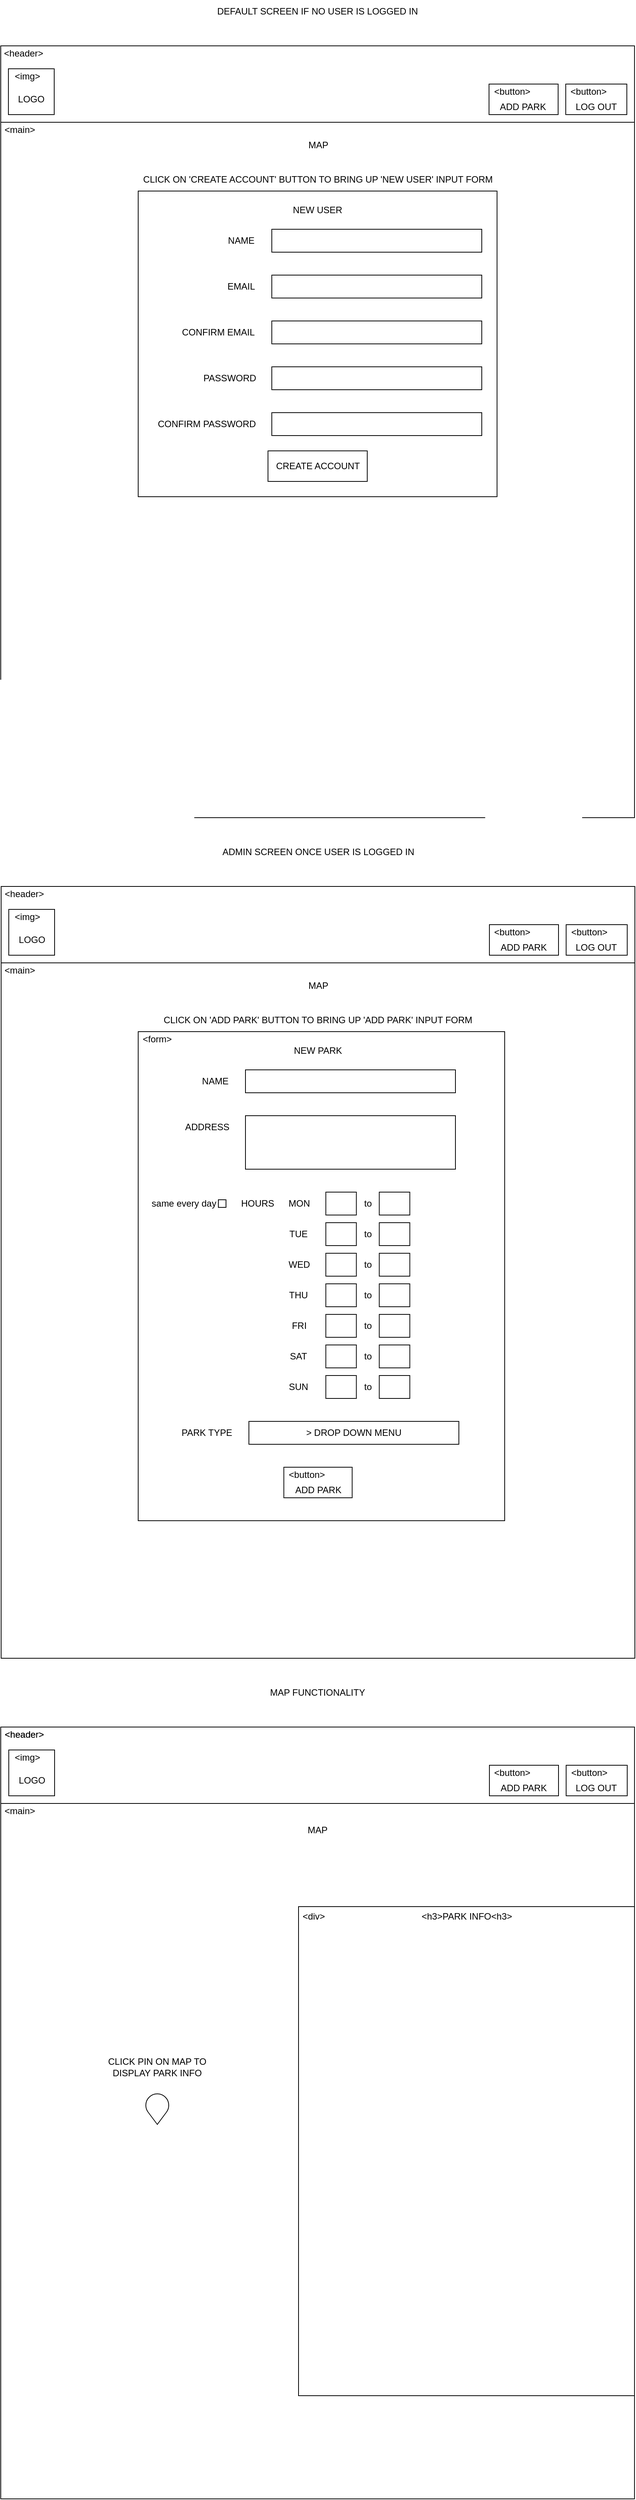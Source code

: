 <mxfile version="17.4.0" type="github">
  <diagram id="nZSB4Murl1Hl1DL9vQNt" name="Page-1">
    <mxGraphModel dx="1422" dy="727" grid="1" gridSize="10" guides="1" tooltips="1" connect="1" arrows="1" fold="1" page="1" pageScale="1" pageWidth="850" pageHeight="1100" math="0" shadow="0">
      <root>
        <mxCell id="0" />
        <mxCell id="1" parent="0" />
        <mxCell id="5viS-5EumuLUKx2FRzl0-1" value="" style="rounded=0;whiteSpace=wrap;html=1;" parent="1" vertex="1">
          <mxGeometry x="10" y="180" width="830" height="910" as="geometry" />
        </mxCell>
        <mxCell id="5viS-5EumuLUKx2FRzl0-3" value="" style="rounded=0;whiteSpace=wrap;html=1;" parent="1" vertex="1">
          <mxGeometry x="10" y="80" width="830" height="100" as="geometry" />
        </mxCell>
        <mxCell id="5viS-5EumuLUKx2FRzl0-12" value="" style="rounded=0;whiteSpace=wrap;html=1;" parent="1" vertex="1">
          <mxGeometry x="190" y="270" width="470" height="400" as="geometry" />
        </mxCell>
        <mxCell id="5viS-5EumuLUKx2FRzl0-13" value="NEW USER" style="text;html=1;strokeColor=none;fillColor=none;align=center;verticalAlign=middle;whiteSpace=wrap;rounded=0;" parent="1" vertex="1">
          <mxGeometry x="375" y="280" width="100" height="30" as="geometry" />
        </mxCell>
        <mxCell id="5viS-5EumuLUKx2FRzl0-14" value="" style="rounded=0;whiteSpace=wrap;html=1;" parent="1" vertex="1">
          <mxGeometry x="365" y="320" width="275" height="30" as="geometry" />
        </mxCell>
        <mxCell id="5viS-5EumuLUKx2FRzl0-15" value="" style="rounded=0;whiteSpace=wrap;html=1;" parent="1" vertex="1">
          <mxGeometry x="365" y="380" width="275" height="30" as="geometry" />
        </mxCell>
        <mxCell id="5viS-5EumuLUKx2FRzl0-16" value="" style="rounded=0;whiteSpace=wrap;html=1;" parent="1" vertex="1">
          <mxGeometry x="365" y="440" width="275" height="30" as="geometry" />
        </mxCell>
        <mxCell id="5viS-5EumuLUKx2FRzl0-17" value="" style="rounded=0;whiteSpace=wrap;html=1;" parent="1" vertex="1">
          <mxGeometry x="365" y="500" width="275" height="30" as="geometry" />
        </mxCell>
        <mxCell id="5viS-5EumuLUKx2FRzl0-19" value="NAME" style="text;html=1;strokeColor=none;fillColor=none;align=center;verticalAlign=middle;whiteSpace=wrap;rounded=0;" parent="1" vertex="1">
          <mxGeometry x="300" y="320" width="50" height="30" as="geometry" />
        </mxCell>
        <mxCell id="5viS-5EumuLUKx2FRzl0-20" value="EMAIL" style="text;html=1;strokeColor=none;fillColor=none;align=center;verticalAlign=middle;whiteSpace=wrap;rounded=0;" parent="1" vertex="1">
          <mxGeometry x="300" y="380" width="50" height="30" as="geometry" />
        </mxCell>
        <mxCell id="5viS-5EumuLUKx2FRzl0-21" value="CONFIRM EMAIL" style="text;html=1;strokeColor=none;fillColor=none;align=center;verticalAlign=middle;whiteSpace=wrap;rounded=0;" parent="1" vertex="1">
          <mxGeometry x="240" y="440" width="110" height="30" as="geometry" />
        </mxCell>
        <mxCell id="5viS-5EumuLUKx2FRzl0-22" value="PASSWORD" style="text;html=1;strokeColor=none;fillColor=none;align=center;verticalAlign=middle;whiteSpace=wrap;rounded=0;" parent="1" vertex="1">
          <mxGeometry x="270" y="500" width="80" height="30" as="geometry" />
        </mxCell>
        <mxCell id="5viS-5EumuLUKx2FRzl0-23" value="" style="rounded=0;whiteSpace=wrap;html=1;" parent="1" vertex="1">
          <mxGeometry x="365" y="560" width="275" height="30" as="geometry" />
        </mxCell>
        <mxCell id="5viS-5EumuLUKx2FRzl0-24" value="CONFIRM PASSWORD" style="text;html=1;strokeColor=none;fillColor=none;align=center;verticalAlign=middle;whiteSpace=wrap;rounded=0;" parent="1" vertex="1">
          <mxGeometry x="210" y="560" width="140" height="30" as="geometry" />
        </mxCell>
        <mxCell id="5viS-5EumuLUKx2FRzl0-25" value="" style="rounded=0;whiteSpace=wrap;html=1;" parent="1" vertex="1">
          <mxGeometry x="360" y="610" width="130" height="40" as="geometry" />
        </mxCell>
        <mxCell id="5viS-5EumuLUKx2FRzl0-26" value="CREATE ACCOUNT" style="text;html=1;strokeColor=none;fillColor=none;align=center;verticalAlign=middle;whiteSpace=wrap;rounded=0;" parent="1" vertex="1">
          <mxGeometry x="367.5" y="620" width="115" height="20" as="geometry" />
        </mxCell>
        <mxCell id="2tSaComDPGGrtQOq0Lqq-1" value="CLICK ON &#39;CREATE ACCOUNT&#39; BUTTON TO BRING UP &#39;NEW USER&#39; INPUT FORM" style="text;html=1;strokeColor=none;fillColor=none;align=center;verticalAlign=middle;whiteSpace=wrap;rounded=0;" vertex="1" parent="1">
          <mxGeometry x="188" y="240" width="475" height="30" as="geometry" />
        </mxCell>
        <mxCell id="2tSaComDPGGrtQOq0Lqq-2" value="DEFAULT SCREEN IF NO USER IS LOGGED IN" style="text;html=1;strokeColor=none;fillColor=none;align=center;verticalAlign=middle;whiteSpace=wrap;rounded=0;" vertex="1" parent="1">
          <mxGeometry x="285" y="20" width="280" height="30" as="geometry" />
        </mxCell>
        <mxCell id="2tSaComDPGGrtQOq0Lqq-3" value="MAP" style="text;html=1;strokeColor=none;fillColor=none;align=center;verticalAlign=middle;whiteSpace=wrap;rounded=0;" vertex="1" parent="1">
          <mxGeometry x="406" y="200" width="40" height="20" as="geometry" />
        </mxCell>
        <mxCell id="2tSaComDPGGrtQOq0Lqq-4" value="" style="rounded=0;whiteSpace=wrap;html=1;" vertex="1" parent="1">
          <mxGeometry x="10.5" y="1280" width="830" height="910" as="geometry" />
        </mxCell>
        <mxCell id="2tSaComDPGGrtQOq0Lqq-5" value="" style="rounded=0;whiteSpace=wrap;html=1;" vertex="1" parent="1">
          <mxGeometry x="10.5" y="1180" width="830" height="100" as="geometry" />
        </mxCell>
        <mxCell id="2tSaComDPGGrtQOq0Lqq-6" value="" style="whiteSpace=wrap;html=1;aspect=fixed;" vertex="1" parent="1">
          <mxGeometry x="20.5" y="1210" width="60" height="60" as="geometry" />
        </mxCell>
        <mxCell id="2tSaComDPGGrtQOq0Lqq-7" value="LOGO" style="text;html=1;strokeColor=none;fillColor=none;align=center;verticalAlign=middle;whiteSpace=wrap;rounded=0;" vertex="1" parent="1">
          <mxGeometry x="20.5" y="1235" width="60" height="30" as="geometry" />
        </mxCell>
        <mxCell id="2tSaComDPGGrtQOq0Lqq-8" value="" style="rounded=0;whiteSpace=wrap;html=1;" vertex="1" parent="1">
          <mxGeometry x="750.5" y="1230" width="80" height="40" as="geometry" />
        </mxCell>
        <mxCell id="2tSaComDPGGrtQOq0Lqq-9" value="LOG OUT" style="text;html=1;strokeColor=none;fillColor=none;align=center;verticalAlign=middle;whiteSpace=wrap;rounded=0;" vertex="1" parent="1">
          <mxGeometry x="762.25" y="1250" width="55.5" height="20" as="geometry" />
        </mxCell>
        <mxCell id="2tSaComDPGGrtQOq0Lqq-10" value="" style="rounded=0;whiteSpace=wrap;html=1;" vertex="1" parent="1">
          <mxGeometry x="650" y="1230" width="90.5" height="40" as="geometry" />
        </mxCell>
        <mxCell id="2tSaComDPGGrtQOq0Lqq-11" value="ADD PARK" style="text;html=1;strokeColor=none;fillColor=none;align=center;verticalAlign=middle;whiteSpace=wrap;rounded=0;" vertex="1" parent="1">
          <mxGeometry x="658.75" y="1250" width="72" height="20" as="geometry" />
        </mxCell>
        <mxCell id="2tSaComDPGGrtQOq0Lqq-12" value="" style="rounded=0;whiteSpace=wrap;html=1;" vertex="1" parent="1">
          <mxGeometry x="190" y="1370" width="480" height="640" as="geometry" />
        </mxCell>
        <mxCell id="2tSaComDPGGrtQOq0Lqq-13" value="NEW PARK" style="text;html=1;strokeColor=none;fillColor=none;align=center;verticalAlign=middle;whiteSpace=wrap;rounded=0;" vertex="1" parent="1">
          <mxGeometry x="383" y="1380" width="84.5" height="30" as="geometry" />
        </mxCell>
        <mxCell id="2tSaComDPGGrtQOq0Lqq-14" value="" style="rounded=0;whiteSpace=wrap;html=1;" vertex="1" parent="1">
          <mxGeometry x="330.5" y="1420" width="275" height="30" as="geometry" />
        </mxCell>
        <mxCell id="2tSaComDPGGrtQOq0Lqq-15" value="" style="rounded=0;whiteSpace=wrap;html=1;" vertex="1" parent="1">
          <mxGeometry x="330.5" y="1480" width="275" height="70" as="geometry" />
        </mxCell>
        <mxCell id="2tSaComDPGGrtQOq0Lqq-16" value="" style="rounded=0;whiteSpace=wrap;html=1;" vertex="1" parent="1">
          <mxGeometry x="435.75" y="1580" width="40" height="30" as="geometry" />
        </mxCell>
        <mxCell id="2tSaComDPGGrtQOq0Lqq-17" value="&amp;gt; DROP DOWN MENU" style="rounded=0;whiteSpace=wrap;html=1;" vertex="1" parent="1">
          <mxGeometry x="335" y="1880" width="275" height="30" as="geometry" />
        </mxCell>
        <mxCell id="2tSaComDPGGrtQOq0Lqq-18" value="NAME" style="text;html=1;strokeColor=none;fillColor=none;align=center;verticalAlign=middle;whiteSpace=wrap;rounded=0;" vertex="1" parent="1">
          <mxGeometry x="265.5" y="1420" width="50" height="30" as="geometry" />
        </mxCell>
        <mxCell id="2tSaComDPGGrtQOq0Lqq-19" value="ADDRESS" style="text;html=1;strokeColor=none;fillColor=none;align=center;verticalAlign=middle;whiteSpace=wrap;rounded=0;" vertex="1" parent="1">
          <mxGeometry x="245" y="1480" width="70.5" height="30" as="geometry" />
        </mxCell>
        <mxCell id="2tSaComDPGGrtQOq0Lqq-20" value="HOURS" style="text;html=1;strokeColor=none;fillColor=none;align=center;verticalAlign=middle;whiteSpace=wrap;rounded=0;" vertex="1" parent="1">
          <mxGeometry x="315.5" y="1580" width="60.5" height="30" as="geometry" />
        </mxCell>
        <mxCell id="2tSaComDPGGrtQOq0Lqq-21" value="PARK TYPE" style="text;html=1;strokeColor=none;fillColor=none;align=center;verticalAlign=middle;whiteSpace=wrap;rounded=0;" vertex="1" parent="1">
          <mxGeometry x="240" y="1880" width="80" height="30" as="geometry" />
        </mxCell>
        <mxCell id="2tSaComDPGGrtQOq0Lqq-24" value="" style="rounded=0;whiteSpace=wrap;html=1;" vertex="1" parent="1">
          <mxGeometry x="380.75" y="1940" width="89.5" height="40" as="geometry" />
        </mxCell>
        <mxCell id="2tSaComDPGGrtQOq0Lqq-25" value="ADD PARK" style="text;html=1;strokeColor=none;fillColor=none;align=center;verticalAlign=middle;whiteSpace=wrap;rounded=0;" vertex="1" parent="1">
          <mxGeometry x="390" y="1960" width="72" height="20" as="geometry" />
        </mxCell>
        <mxCell id="2tSaComDPGGrtQOq0Lqq-26" value="CLICK ON &#39;ADD PARK&#39; BUTTON TO BRING UP &#39;ADD PARK&#39; INPUT FORM" style="text;html=1;strokeColor=none;fillColor=none;align=center;verticalAlign=middle;whiteSpace=wrap;rounded=0;" vertex="1" parent="1">
          <mxGeometry x="188" y="1340" width="475" height="30" as="geometry" />
        </mxCell>
        <mxCell id="2tSaComDPGGrtQOq0Lqq-27" value="ADMIN SCREEN ONCE USER IS LOGGED IN" style="text;html=1;strokeColor=none;fillColor=none;align=center;verticalAlign=middle;whiteSpace=wrap;rounded=0;" vertex="1" parent="1">
          <mxGeometry x="285.5" y="1120" width="280" height="30" as="geometry" />
        </mxCell>
        <mxCell id="2tSaComDPGGrtQOq0Lqq-28" value="MAP" style="text;html=1;strokeColor=none;fillColor=none;align=center;verticalAlign=middle;whiteSpace=wrap;rounded=0;" vertex="1" parent="1">
          <mxGeometry x="405.5" y="1300" width="40" height="20" as="geometry" />
        </mxCell>
        <mxCell id="2tSaComDPGGrtQOq0Lqq-29" value="MON" style="text;html=1;strokeColor=none;fillColor=none;align=center;verticalAlign=middle;whiteSpace=wrap;rounded=0;" vertex="1" parent="1">
          <mxGeometry x="380.5" y="1580" width="40" height="30" as="geometry" />
        </mxCell>
        <mxCell id="2tSaComDPGGrtQOq0Lqq-30" value="TUE" style="text;html=1;strokeColor=none;fillColor=none;align=center;verticalAlign=middle;whiteSpace=wrap;rounded=0;" vertex="1" parent="1">
          <mxGeometry x="380" y="1620" width="40" height="30" as="geometry" />
        </mxCell>
        <mxCell id="2tSaComDPGGrtQOq0Lqq-32" value="to" style="text;html=1;strokeColor=none;fillColor=none;align=center;verticalAlign=middle;whiteSpace=wrap;rounded=0;" vertex="1" parent="1">
          <mxGeometry x="475.75" y="1580" width="30" height="30" as="geometry" />
        </mxCell>
        <mxCell id="2tSaComDPGGrtQOq0Lqq-33" value="" style="rounded=0;whiteSpace=wrap;html=1;" vertex="1" parent="1">
          <mxGeometry x="505.75" y="1580" width="40" height="30" as="geometry" />
        </mxCell>
        <mxCell id="2tSaComDPGGrtQOq0Lqq-35" value="" style="rounded=0;whiteSpace=wrap;html=1;" vertex="1" parent="1">
          <mxGeometry x="435.75" y="1620" width="40" height="30" as="geometry" />
        </mxCell>
        <mxCell id="2tSaComDPGGrtQOq0Lqq-36" value="to" style="text;html=1;strokeColor=none;fillColor=none;align=center;verticalAlign=middle;whiteSpace=wrap;rounded=0;" vertex="1" parent="1">
          <mxGeometry x="475.75" y="1620" width="30" height="30" as="geometry" />
        </mxCell>
        <mxCell id="2tSaComDPGGrtQOq0Lqq-37" value="" style="rounded=0;whiteSpace=wrap;html=1;" vertex="1" parent="1">
          <mxGeometry x="505.75" y="1620" width="40" height="30" as="geometry" />
        </mxCell>
        <mxCell id="2tSaComDPGGrtQOq0Lqq-38" value="" style="rounded=0;whiteSpace=wrap;html=1;" vertex="1" parent="1">
          <mxGeometry x="435.75" y="1660" width="40" height="30" as="geometry" />
        </mxCell>
        <mxCell id="2tSaComDPGGrtQOq0Lqq-39" value="WED" style="text;html=1;strokeColor=none;fillColor=none;align=center;verticalAlign=middle;whiteSpace=wrap;rounded=0;" vertex="1" parent="1">
          <mxGeometry x="380.5" y="1660" width="40" height="30" as="geometry" />
        </mxCell>
        <mxCell id="2tSaComDPGGrtQOq0Lqq-40" value="THU" style="text;html=1;strokeColor=none;fillColor=none;align=center;verticalAlign=middle;whiteSpace=wrap;rounded=0;" vertex="1" parent="1">
          <mxGeometry x="380" y="1700" width="40" height="30" as="geometry" />
        </mxCell>
        <mxCell id="2tSaComDPGGrtQOq0Lqq-41" value="to" style="text;html=1;strokeColor=none;fillColor=none;align=center;verticalAlign=middle;whiteSpace=wrap;rounded=0;" vertex="1" parent="1">
          <mxGeometry x="475.75" y="1660" width="30" height="30" as="geometry" />
        </mxCell>
        <mxCell id="2tSaComDPGGrtQOq0Lqq-42" value="" style="rounded=0;whiteSpace=wrap;html=1;" vertex="1" parent="1">
          <mxGeometry x="505.75" y="1660" width="40" height="30" as="geometry" />
        </mxCell>
        <mxCell id="2tSaComDPGGrtQOq0Lqq-43" value="" style="rounded=0;whiteSpace=wrap;html=1;" vertex="1" parent="1">
          <mxGeometry x="435.75" y="1700" width="40" height="30" as="geometry" />
        </mxCell>
        <mxCell id="2tSaComDPGGrtQOq0Lqq-44" value="to" style="text;html=1;strokeColor=none;fillColor=none;align=center;verticalAlign=middle;whiteSpace=wrap;rounded=0;" vertex="1" parent="1">
          <mxGeometry x="475.75" y="1700" width="30" height="30" as="geometry" />
        </mxCell>
        <mxCell id="2tSaComDPGGrtQOq0Lqq-45" value="" style="rounded=0;whiteSpace=wrap;html=1;" vertex="1" parent="1">
          <mxGeometry x="505.75" y="1700" width="40" height="30" as="geometry" />
        </mxCell>
        <mxCell id="2tSaComDPGGrtQOq0Lqq-46" value="" style="rounded=0;whiteSpace=wrap;html=1;" vertex="1" parent="1">
          <mxGeometry x="435.75" y="1740" width="40" height="30" as="geometry" />
        </mxCell>
        <mxCell id="2tSaComDPGGrtQOq0Lqq-47" value="FRI" style="text;html=1;strokeColor=none;fillColor=none;align=center;verticalAlign=middle;whiteSpace=wrap;rounded=0;" vertex="1" parent="1">
          <mxGeometry x="380.5" y="1740" width="40" height="30" as="geometry" />
        </mxCell>
        <mxCell id="2tSaComDPGGrtQOq0Lqq-48" value="SAT" style="text;html=1;strokeColor=none;fillColor=none;align=center;verticalAlign=middle;whiteSpace=wrap;rounded=0;" vertex="1" parent="1">
          <mxGeometry x="380" y="1780" width="40" height="30" as="geometry" />
        </mxCell>
        <mxCell id="2tSaComDPGGrtQOq0Lqq-49" value="to" style="text;html=1;strokeColor=none;fillColor=none;align=center;verticalAlign=middle;whiteSpace=wrap;rounded=0;" vertex="1" parent="1">
          <mxGeometry x="475.75" y="1740" width="30" height="30" as="geometry" />
        </mxCell>
        <mxCell id="2tSaComDPGGrtQOq0Lqq-50" value="" style="rounded=0;whiteSpace=wrap;html=1;" vertex="1" parent="1">
          <mxGeometry x="505.75" y="1740" width="40" height="30" as="geometry" />
        </mxCell>
        <mxCell id="2tSaComDPGGrtQOq0Lqq-51" value="" style="rounded=0;whiteSpace=wrap;html=1;" vertex="1" parent="1">
          <mxGeometry x="435.75" y="1780" width="40" height="30" as="geometry" />
        </mxCell>
        <mxCell id="2tSaComDPGGrtQOq0Lqq-52" value="to" style="text;html=1;strokeColor=none;fillColor=none;align=center;verticalAlign=middle;whiteSpace=wrap;rounded=0;" vertex="1" parent="1">
          <mxGeometry x="475.75" y="1780" width="30" height="30" as="geometry" />
        </mxCell>
        <mxCell id="2tSaComDPGGrtQOq0Lqq-53" value="" style="rounded=0;whiteSpace=wrap;html=1;" vertex="1" parent="1">
          <mxGeometry x="505.75" y="1780" width="40" height="30" as="geometry" />
        </mxCell>
        <mxCell id="2tSaComDPGGrtQOq0Lqq-54" value="SUN" style="text;html=1;strokeColor=none;fillColor=none;align=center;verticalAlign=middle;whiteSpace=wrap;rounded=0;" vertex="1" parent="1">
          <mxGeometry x="380" y="1820" width="40" height="30" as="geometry" />
        </mxCell>
        <mxCell id="2tSaComDPGGrtQOq0Lqq-55" value="" style="rounded=0;whiteSpace=wrap;html=1;" vertex="1" parent="1">
          <mxGeometry x="435.75" y="1820" width="40" height="30" as="geometry" />
        </mxCell>
        <mxCell id="2tSaComDPGGrtQOq0Lqq-56" value="to" style="text;html=1;strokeColor=none;fillColor=none;align=center;verticalAlign=middle;whiteSpace=wrap;rounded=0;" vertex="1" parent="1">
          <mxGeometry x="475.75" y="1820" width="30" height="30" as="geometry" />
        </mxCell>
        <mxCell id="2tSaComDPGGrtQOq0Lqq-57" value="" style="rounded=0;whiteSpace=wrap;html=1;" vertex="1" parent="1">
          <mxGeometry x="505.75" y="1820" width="40" height="30" as="geometry" />
        </mxCell>
        <mxCell id="2tSaComDPGGrtQOq0Lqq-58" value="" style="rounded=0;whiteSpace=wrap;html=1;" vertex="1" parent="1">
          <mxGeometry x="10" y="2380" width="830" height="910" as="geometry" />
        </mxCell>
        <mxCell id="2tSaComDPGGrtQOq0Lqq-59" value="" style="rounded=0;whiteSpace=wrap;html=1;" vertex="1" parent="1">
          <mxGeometry x="10" y="2280" width="830" height="100" as="geometry" />
        </mxCell>
        <mxCell id="2tSaComDPGGrtQOq0Lqq-66" value="" style="rounded=0;whiteSpace=wrap;html=1;" vertex="1" parent="1">
          <mxGeometry x="400" y="2515" width="440" height="640" as="geometry" />
        </mxCell>
        <mxCell id="2tSaComDPGGrtQOq0Lqq-67" value="&amp;lt;h3&amp;gt;PARK INFO&amp;lt;h3&amp;gt;" style="text;html=1;strokeColor=none;fillColor=none;align=center;verticalAlign=middle;whiteSpace=wrap;rounded=0;" vertex="1" parent="1">
          <mxGeometry x="557.5" y="2515" width="125" height="25" as="geometry" />
        </mxCell>
        <mxCell id="2tSaComDPGGrtQOq0Lqq-79" value="MAP FUNCTIONALITY" style="text;html=1;strokeColor=none;fillColor=none;align=center;verticalAlign=middle;whiteSpace=wrap;rounded=0;" vertex="1" parent="1">
          <mxGeometry x="285" y="2220" width="280" height="30" as="geometry" />
        </mxCell>
        <mxCell id="2tSaComDPGGrtQOq0Lqq-80" value="MAP" style="text;html=1;strokeColor=none;fillColor=none;align=center;verticalAlign=middle;whiteSpace=wrap;rounded=0;" vertex="1" parent="1">
          <mxGeometry x="405" y="2400" width="40" height="30" as="geometry" />
        </mxCell>
        <mxCell id="2tSaComDPGGrtQOq0Lqq-109" value="" style="verticalLabelPosition=bottom;verticalAlign=top;html=1;shape=mxgraph.basic.drop;rotation=-180;" vertex="1" parent="1">
          <mxGeometry x="200" y="2760" width="30" height="40" as="geometry" />
        </mxCell>
        <mxCell id="2tSaComDPGGrtQOq0Lqq-110" value="CLICK PIN ON MAP TO DISPLAY PARK INFO" style="text;html=1;strokeColor=none;fillColor=none;align=center;verticalAlign=middle;whiteSpace=wrap;rounded=0;" vertex="1" parent="1">
          <mxGeometry x="140" y="2700" width="150" height="50" as="geometry" />
        </mxCell>
        <mxCell id="2tSaComDPGGrtQOq0Lqq-113" value="" style="whiteSpace=wrap;html=1;aspect=fixed;" vertex="1" parent="1">
          <mxGeometry x="295" y="1590" width="10" height="10" as="geometry" />
        </mxCell>
        <mxCell id="2tSaComDPGGrtQOq0Lqq-114" value="same every day" style="text;html=1;strokeColor=none;fillColor=none;align=center;verticalAlign=middle;whiteSpace=wrap;rounded=0;" vertex="1" parent="1">
          <mxGeometry x="205" y="1585" width="90" height="20" as="geometry" />
        </mxCell>
        <mxCell id="2tSaComDPGGrtQOq0Lqq-117" value="&amp;lt;header&amp;gt;" style="text;html=1;strokeColor=none;fillColor=none;align=center;verticalAlign=middle;whiteSpace=wrap;rounded=0;" vertex="1" parent="1">
          <mxGeometry x="10.5" y="1180" width="59.5" height="20" as="geometry" />
        </mxCell>
        <mxCell id="2tSaComDPGGrtQOq0Lqq-118" value="&amp;lt;button&amp;gt;" style="text;html=1;strokeColor=none;fillColor=none;align=center;verticalAlign=middle;whiteSpace=wrap;rounded=0;" vertex="1" parent="1">
          <mxGeometry x="650" y="1230" width="60" height="20" as="geometry" />
        </mxCell>
        <mxCell id="2tSaComDPGGrtQOq0Lqq-119" value="&amp;lt;button&amp;gt;" style="text;html=1;strokeColor=none;fillColor=none;align=center;verticalAlign=middle;whiteSpace=wrap;rounded=0;" vertex="1" parent="1">
          <mxGeometry x="750.5" y="1230" width="60" height="20" as="geometry" />
        </mxCell>
        <mxCell id="2tSaComDPGGrtQOq0Lqq-120" value="&amp;lt;form&amp;gt;" style="text;html=1;strokeColor=none;fillColor=none;align=center;verticalAlign=middle;whiteSpace=wrap;rounded=0;" vertex="1" parent="1">
          <mxGeometry x="190" y="1370" width="50" height="20" as="geometry" />
        </mxCell>
        <mxCell id="2tSaComDPGGrtQOq0Lqq-121" value="&amp;lt;img&amp;gt;" style="text;html=1;strokeColor=none;fillColor=none;align=center;verticalAlign=middle;whiteSpace=wrap;rounded=0;" vertex="1" parent="1">
          <mxGeometry x="20" y="1210" width="50" height="20" as="geometry" />
        </mxCell>
        <mxCell id="2tSaComDPGGrtQOq0Lqq-122" value="&amp;lt;button&amp;gt;" style="text;html=1;strokeColor=none;fillColor=none;align=center;verticalAlign=middle;whiteSpace=wrap;rounded=0;" vertex="1" parent="1">
          <mxGeometry x="380.75" y="1940" width="60" height="20" as="geometry" />
        </mxCell>
        <mxCell id="2tSaComDPGGrtQOq0Lqq-124" value="" style="whiteSpace=wrap;html=1;aspect=fixed;" vertex="1" parent="1">
          <mxGeometry x="20" y="110" width="60" height="60" as="geometry" />
        </mxCell>
        <mxCell id="2tSaComDPGGrtQOq0Lqq-125" value="LOGO" style="text;html=1;strokeColor=none;fillColor=none;align=center;verticalAlign=middle;whiteSpace=wrap;rounded=0;" vertex="1" parent="1">
          <mxGeometry x="20" y="135" width="60" height="30" as="geometry" />
        </mxCell>
        <mxCell id="2tSaComDPGGrtQOq0Lqq-126" value="" style="rounded=0;whiteSpace=wrap;html=1;" vertex="1" parent="1">
          <mxGeometry x="750" y="130" width="80" height="40" as="geometry" />
        </mxCell>
        <mxCell id="2tSaComDPGGrtQOq0Lqq-127" value="LOG OUT" style="text;html=1;strokeColor=none;fillColor=none;align=center;verticalAlign=middle;whiteSpace=wrap;rounded=0;" vertex="1" parent="1">
          <mxGeometry x="761.75" y="150" width="55.5" height="20" as="geometry" />
        </mxCell>
        <mxCell id="2tSaComDPGGrtQOq0Lqq-128" value="" style="rounded=0;whiteSpace=wrap;html=1;" vertex="1" parent="1">
          <mxGeometry x="649.5" y="130" width="90.5" height="40" as="geometry" />
        </mxCell>
        <mxCell id="2tSaComDPGGrtQOq0Lqq-129" value="ADD PARK" style="text;html=1;strokeColor=none;fillColor=none;align=center;verticalAlign=middle;whiteSpace=wrap;rounded=0;" vertex="1" parent="1">
          <mxGeometry x="658.25" y="150" width="72" height="20" as="geometry" />
        </mxCell>
        <mxCell id="2tSaComDPGGrtQOq0Lqq-130" value="&amp;lt;header&amp;gt;" style="text;html=1;strokeColor=none;fillColor=none;align=center;verticalAlign=middle;whiteSpace=wrap;rounded=0;" vertex="1" parent="1">
          <mxGeometry x="10" y="80" width="59.5" height="20" as="geometry" />
        </mxCell>
        <mxCell id="2tSaComDPGGrtQOq0Lqq-131" value="&amp;lt;button&amp;gt;" style="text;html=1;strokeColor=none;fillColor=none;align=center;verticalAlign=middle;whiteSpace=wrap;rounded=0;" vertex="1" parent="1">
          <mxGeometry x="649.5" y="130" width="60" height="20" as="geometry" />
        </mxCell>
        <mxCell id="2tSaComDPGGrtQOq0Lqq-132" value="&amp;lt;button&amp;gt;" style="text;html=1;strokeColor=none;fillColor=none;align=center;verticalAlign=middle;whiteSpace=wrap;rounded=0;" vertex="1" parent="1">
          <mxGeometry x="750" y="130" width="60" height="20" as="geometry" />
        </mxCell>
        <mxCell id="2tSaComDPGGrtQOq0Lqq-133" value="&amp;lt;img&amp;gt;" style="text;html=1;strokeColor=none;fillColor=none;align=center;verticalAlign=middle;whiteSpace=wrap;rounded=0;" vertex="1" parent="1">
          <mxGeometry x="19.5" y="110" width="50" height="20" as="geometry" />
        </mxCell>
        <mxCell id="2tSaComDPGGrtQOq0Lqq-134" value="" style="whiteSpace=wrap;html=1;aspect=fixed;" vertex="1" parent="1">
          <mxGeometry x="20.5" y="2310" width="60" height="60" as="geometry" />
        </mxCell>
        <mxCell id="2tSaComDPGGrtQOq0Lqq-135" value="LOGO" style="text;html=1;strokeColor=none;fillColor=none;align=center;verticalAlign=middle;whiteSpace=wrap;rounded=0;" vertex="1" parent="1">
          <mxGeometry x="20.5" y="2335" width="60" height="30" as="geometry" />
        </mxCell>
        <mxCell id="2tSaComDPGGrtQOq0Lqq-136" value="" style="rounded=0;whiteSpace=wrap;html=1;" vertex="1" parent="1">
          <mxGeometry x="750.5" y="2330" width="80" height="40" as="geometry" />
        </mxCell>
        <mxCell id="2tSaComDPGGrtQOq0Lqq-137" value="LOG OUT" style="text;html=1;strokeColor=none;fillColor=none;align=center;verticalAlign=middle;whiteSpace=wrap;rounded=0;" vertex="1" parent="1">
          <mxGeometry x="762.25" y="2350" width="55.5" height="20" as="geometry" />
        </mxCell>
        <mxCell id="2tSaComDPGGrtQOq0Lqq-138" value="" style="rounded=0;whiteSpace=wrap;html=1;" vertex="1" parent="1">
          <mxGeometry x="650" y="2330" width="90.5" height="40" as="geometry" />
        </mxCell>
        <mxCell id="2tSaComDPGGrtQOq0Lqq-139" value="ADD PARK" style="text;html=1;strokeColor=none;fillColor=none;align=center;verticalAlign=middle;whiteSpace=wrap;rounded=0;" vertex="1" parent="1">
          <mxGeometry x="658.75" y="2350" width="72" height="20" as="geometry" />
        </mxCell>
        <mxCell id="2tSaComDPGGrtQOq0Lqq-140" value="&amp;lt;header&amp;gt;" style="text;html=1;strokeColor=none;fillColor=none;align=center;verticalAlign=middle;whiteSpace=wrap;rounded=0;" vertex="1" parent="1">
          <mxGeometry x="10.5" y="2280" width="59.5" height="20" as="geometry" />
        </mxCell>
        <mxCell id="2tSaComDPGGrtQOq0Lqq-141" value="&amp;lt;button&amp;gt;" style="text;html=1;strokeColor=none;fillColor=none;align=center;verticalAlign=middle;whiteSpace=wrap;rounded=0;" vertex="1" parent="1">
          <mxGeometry x="650" y="2330" width="60" height="20" as="geometry" />
        </mxCell>
        <mxCell id="2tSaComDPGGrtQOq0Lqq-142" value="&amp;lt;button&amp;gt;" style="text;html=1;strokeColor=none;fillColor=none;align=center;verticalAlign=middle;whiteSpace=wrap;rounded=0;" vertex="1" parent="1">
          <mxGeometry x="750.5" y="2330" width="60" height="20" as="geometry" />
        </mxCell>
        <mxCell id="2tSaComDPGGrtQOq0Lqq-143" value="&amp;lt;img&amp;gt;" style="text;html=1;strokeColor=none;fillColor=none;align=center;verticalAlign=middle;whiteSpace=wrap;rounded=0;" vertex="1" parent="1">
          <mxGeometry x="20" y="2310" width="50" height="20" as="geometry" />
        </mxCell>
        <mxCell id="2tSaComDPGGrtQOq0Lqq-144" value="&amp;lt;div&amp;gt;" style="text;html=1;strokeColor=none;fillColor=none;align=center;verticalAlign=middle;whiteSpace=wrap;rounded=0;" vertex="1" parent="1">
          <mxGeometry x="400" y="2515" width="40" height="25" as="geometry" />
        </mxCell>
        <mxCell id="2tSaComDPGGrtQOq0Lqq-145" value="&amp;lt;header&amp;gt;" style="text;html=1;strokeColor=none;fillColor=none;align=center;verticalAlign=middle;whiteSpace=wrap;rounded=0;" vertex="1" parent="1">
          <mxGeometry x="10.5" y="2280" width="59.5" height="20" as="geometry" />
        </mxCell>
        <mxCell id="2tSaComDPGGrtQOq0Lqq-146" value="&amp;lt;main&amp;gt;" style="text;html=1;strokeColor=none;fillColor=none;align=center;verticalAlign=middle;whiteSpace=wrap;rounded=0;" vertex="1" parent="1">
          <mxGeometry x="10" y="2380" width="50" height="20" as="geometry" />
        </mxCell>
        <mxCell id="2tSaComDPGGrtQOq0Lqq-147" value="&amp;lt;main&amp;gt;" style="text;html=1;strokeColor=none;fillColor=none;align=center;verticalAlign=middle;whiteSpace=wrap;rounded=0;" vertex="1" parent="1">
          <mxGeometry x="10" y="1280" width="50" height="20" as="geometry" />
        </mxCell>
        <mxCell id="2tSaComDPGGrtQOq0Lqq-148" value="&amp;lt;main&amp;gt;" style="text;html=1;strokeColor=none;fillColor=none;align=center;verticalAlign=middle;whiteSpace=wrap;rounded=0;" vertex="1" parent="1">
          <mxGeometry x="10" y="180" width="50" height="20" as="geometry" />
        </mxCell>
      </root>
    </mxGraphModel>
  </diagram>
</mxfile>

